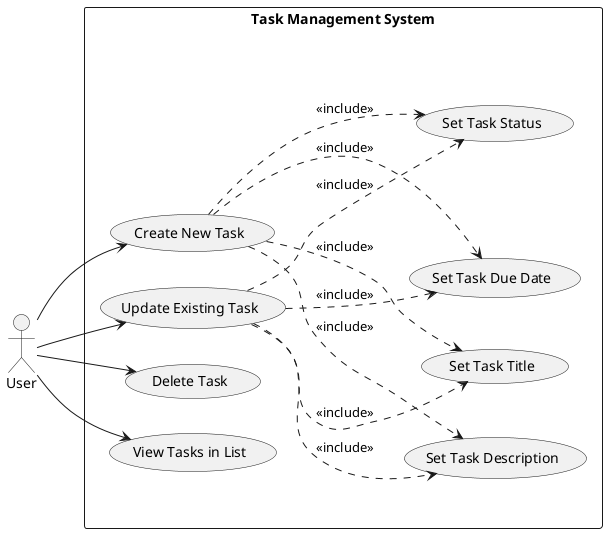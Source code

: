 @startuml
left to right direction
skinparam packageStyle rectangle
actor User
rectangle "Task Management System" {
  
usecase "Create New Task" as UC1
usecase "Set Task Title" as UC2
usecase "Set Task Description" as UC3
usecase "Set Task Status" as UC4
usecase "Set Task Due Date" as UC5
usecase "Update Existing Task" as UC6
usecase "Delete Task" as UC7
usecase "View Tasks in List" as UC8
}

User --> UC1
User --> UC6
User --> UC7
User --> UC8
UC1 ..> UC2 : <<include>>
UC1 ..> UC3 : <<include>>
UC1 ..> UC4 : <<include>>
UC1 ..> UC5 : <<include>>
UC6 ..> UC2 : <<include>>
UC6 ..> UC3 : <<include>>
UC6 ..> UC4 : <<include>>
UC6 ..> UC5 : <<include>>
@enduml